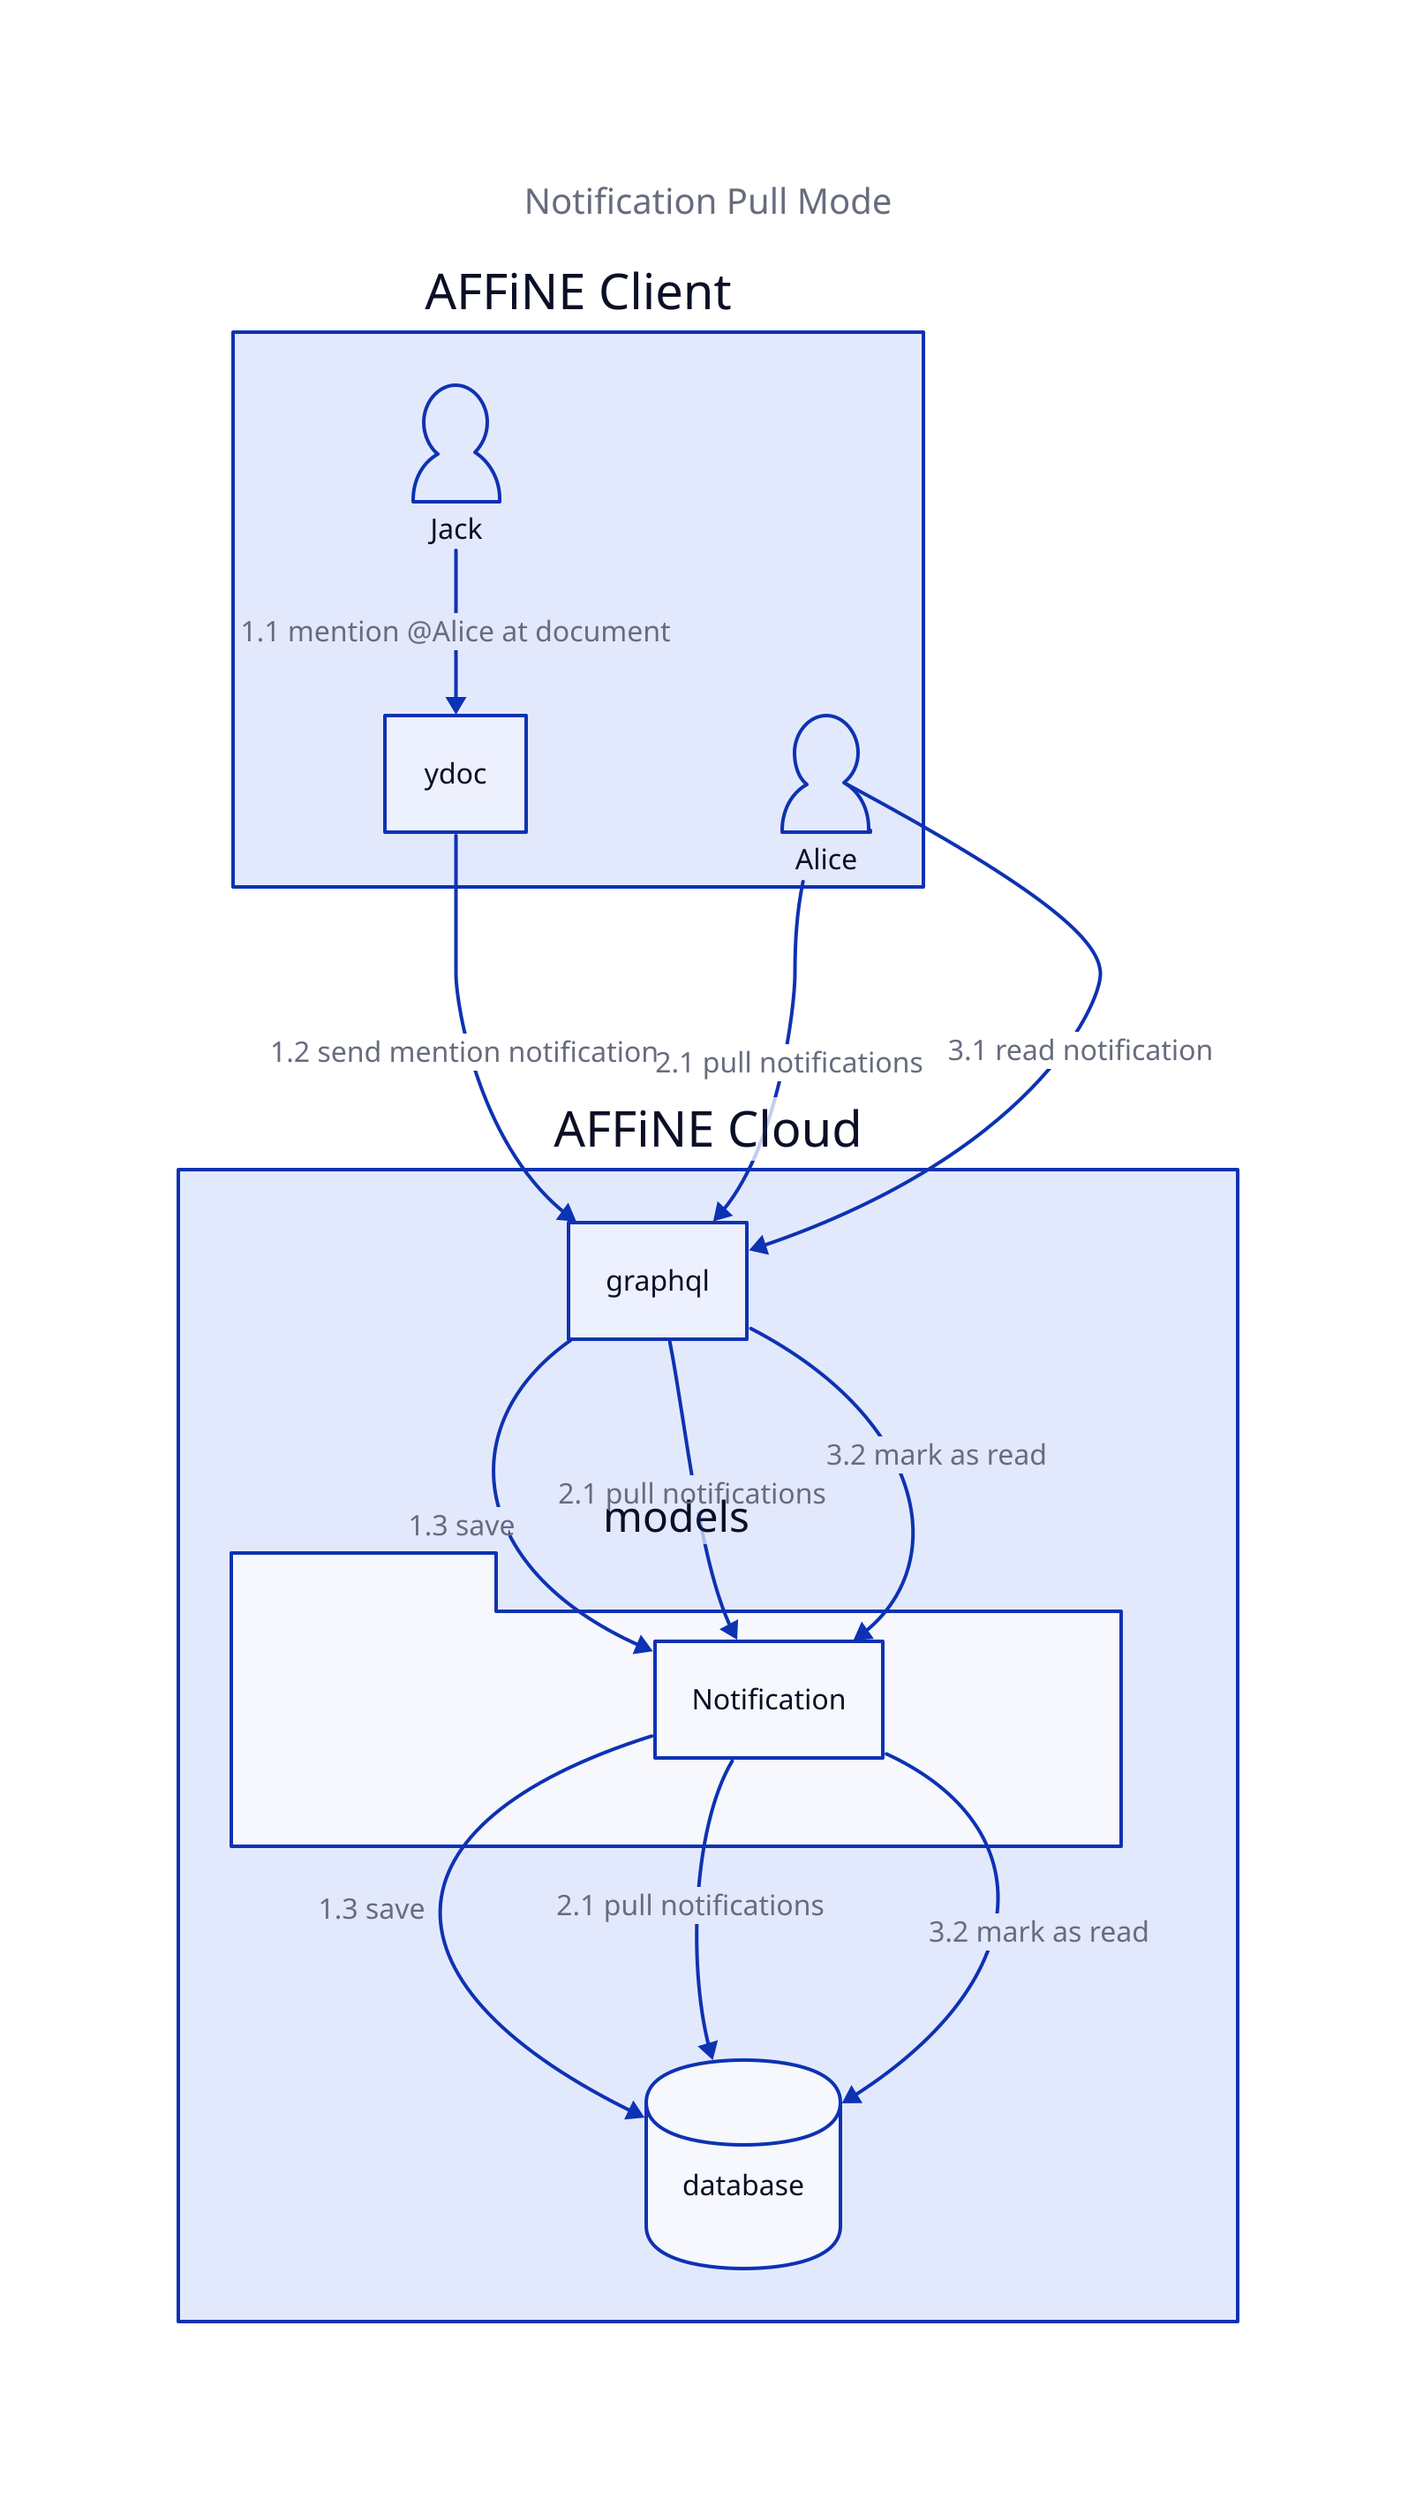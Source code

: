 title: Notification Pull Mode {
  shape: text
  near: top-center
  style: {
    font-size: 20
    italic: true
  }
}

client {
  label: AFFiNE Client
  user1 {
    label: Jack
    shape: person
  }
  user2 {
    label: Alice
    shape: person
  }

  ydoc {}
  # shared_workers {
  #   label: Shared Workers
  # }
}

cloud {
  label: AFFiNE Cloud
  graphql {
    # shape: graphql
  }
  models {
    shape: package
    Notification {
    }
  }
  database {
    shape: cylinder
  }
}

# 1. send mention notification
client.user1 -> client.ydoc: 1.1 mention @Alice at document
client.ydoc -> cloud.graphql: 1.2 send mention notification
cloud.graphql -> cloud.models.Notification -> cloud.database: 1.3 save

# 2. pull notifications
client.user2 -> cloud.graphql -> cloud.models.Notification -> cloud.database: 2.1 pull notifications
# 3. read notification
client.user2 -> cloud.graphql: 3.1 read notification
cloud.graphql -> cloud.models.Notification -> cloud.database: 3.2 mark as read
